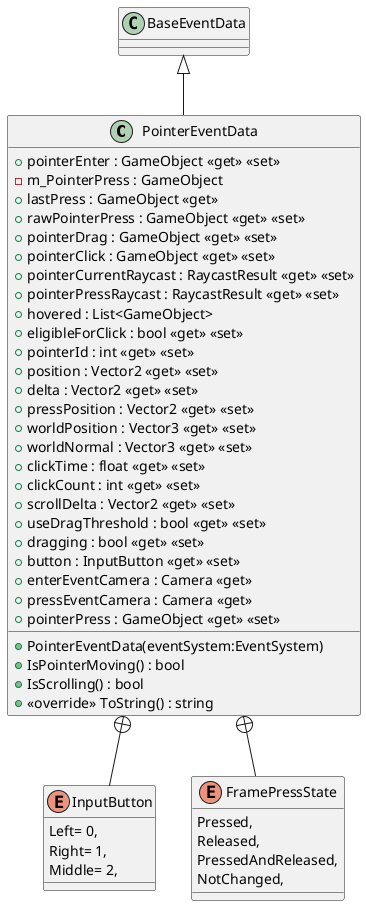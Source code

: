 @startuml
class PointerEventData {
    + pointerEnter : GameObject <<get>> <<set>>
    - m_PointerPress : GameObject
    + lastPress : GameObject <<get>>
    + rawPointerPress : GameObject <<get>> <<set>>
    + pointerDrag : GameObject <<get>> <<set>>
    + pointerClick : GameObject <<get>> <<set>>
    + pointerCurrentRaycast : RaycastResult <<get>> <<set>>
    + pointerPressRaycast : RaycastResult <<get>> <<set>>
    + hovered : List<GameObject>
    + eligibleForClick : bool <<get>> <<set>>
    + pointerId : int <<get>> <<set>>
    + position : Vector2 <<get>> <<set>>
    + delta : Vector2 <<get>> <<set>>
    + pressPosition : Vector2 <<get>> <<set>>
    + worldPosition : Vector3 <<get>> <<set>>
    + worldNormal : Vector3 <<get>> <<set>>
    + clickTime : float <<get>> <<set>>
    + clickCount : int <<get>> <<set>>
    + scrollDelta : Vector2 <<get>> <<set>>
    + useDragThreshold : bool <<get>> <<set>>
    + dragging : bool <<get>> <<set>>
    + button : InputButton <<get>> <<set>>
    + PointerEventData(eventSystem:EventSystem)
    + IsPointerMoving() : bool
    + IsScrolling() : bool
    + enterEventCamera : Camera <<get>>
    + pressEventCamera : Camera <<get>>
    + pointerPress : GameObject <<get>> <<set>>
    + <<override>> ToString() : string
}
enum InputButton {
    Left= 0,
    Right= 1,
    Middle= 2,
}
enum FramePressState {
    Pressed,
    Released,
    PressedAndReleased,
    NotChanged,
}
BaseEventData <|-- PointerEventData
PointerEventData +-- InputButton
PointerEventData +-- FramePressState
@enduml

